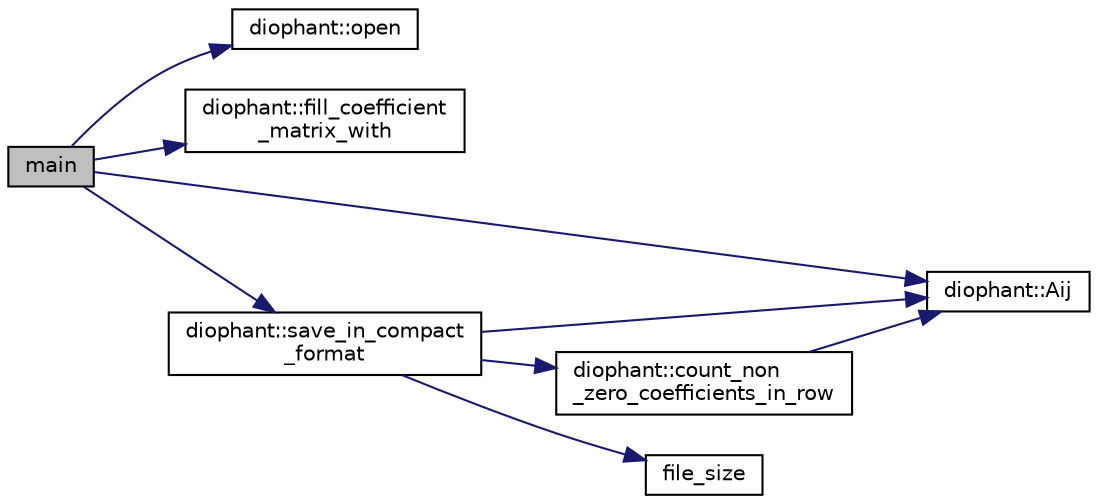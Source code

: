 digraph "main"
{
  edge [fontname="Helvetica",fontsize="10",labelfontname="Helvetica",labelfontsize="10"];
  node [fontname="Helvetica",fontsize="10",shape=record];
  rankdir="LR";
  Node0 [label="main",height=0.2,width=0.4,color="black", fillcolor="grey75", style="filled", fontcolor="black"];
  Node0 -> Node1 [color="midnightblue",fontsize="10",style="solid",fontname="Helvetica"];
  Node1 [label="diophant::open",height=0.2,width=0.4,color="black", fillcolor="white", style="filled",URL="$d7/d9c/classdiophant.html#a182e2928400c2e7fc01f4155cec72b57"];
  Node0 -> Node2 [color="midnightblue",fontsize="10",style="solid",fontname="Helvetica"];
  Node2 [label="diophant::fill_coefficient\l_matrix_with",height=0.2,width=0.4,color="black", fillcolor="white", style="filled",URL="$d7/d9c/classdiophant.html#ad230bdbdc99c4b1e5b2973659739e72f"];
  Node0 -> Node3 [color="midnightblue",fontsize="10",style="solid",fontname="Helvetica"];
  Node3 [label="diophant::Aij",height=0.2,width=0.4,color="black", fillcolor="white", style="filled",URL="$d7/d9c/classdiophant.html#af86d3bf833485e2f2d7b4a19288fc698"];
  Node0 -> Node4 [color="midnightblue",fontsize="10",style="solid",fontname="Helvetica"];
  Node4 [label="diophant::save_in_compact\l_format",height=0.2,width=0.4,color="black", fillcolor="white", style="filled",URL="$d7/d9c/classdiophant.html#a7119e1f2b15ffe94385227cf731b7e8e"];
  Node4 -> Node3 [color="midnightblue",fontsize="10",style="solid",fontname="Helvetica"];
  Node4 -> Node5 [color="midnightblue",fontsize="10",style="solid",fontname="Helvetica"];
  Node5 [label="diophant::count_non\l_zero_coefficients_in_row",height=0.2,width=0.4,color="black", fillcolor="white", style="filled",URL="$d7/d9c/classdiophant.html#a32575931589f47546ba7b7ef9fb99e68"];
  Node5 -> Node3 [color="midnightblue",fontsize="10",style="solid",fontname="Helvetica"];
  Node4 -> Node6 [color="midnightblue",fontsize="10",style="solid",fontname="Helvetica"];
  Node6 [label="file_size",height=0.2,width=0.4,color="black", fillcolor="white", style="filled",URL="$df/dbf/sajeeb_8_c.html#a5c37cf5785204b6e9adf647dc14d0e50"];
}
